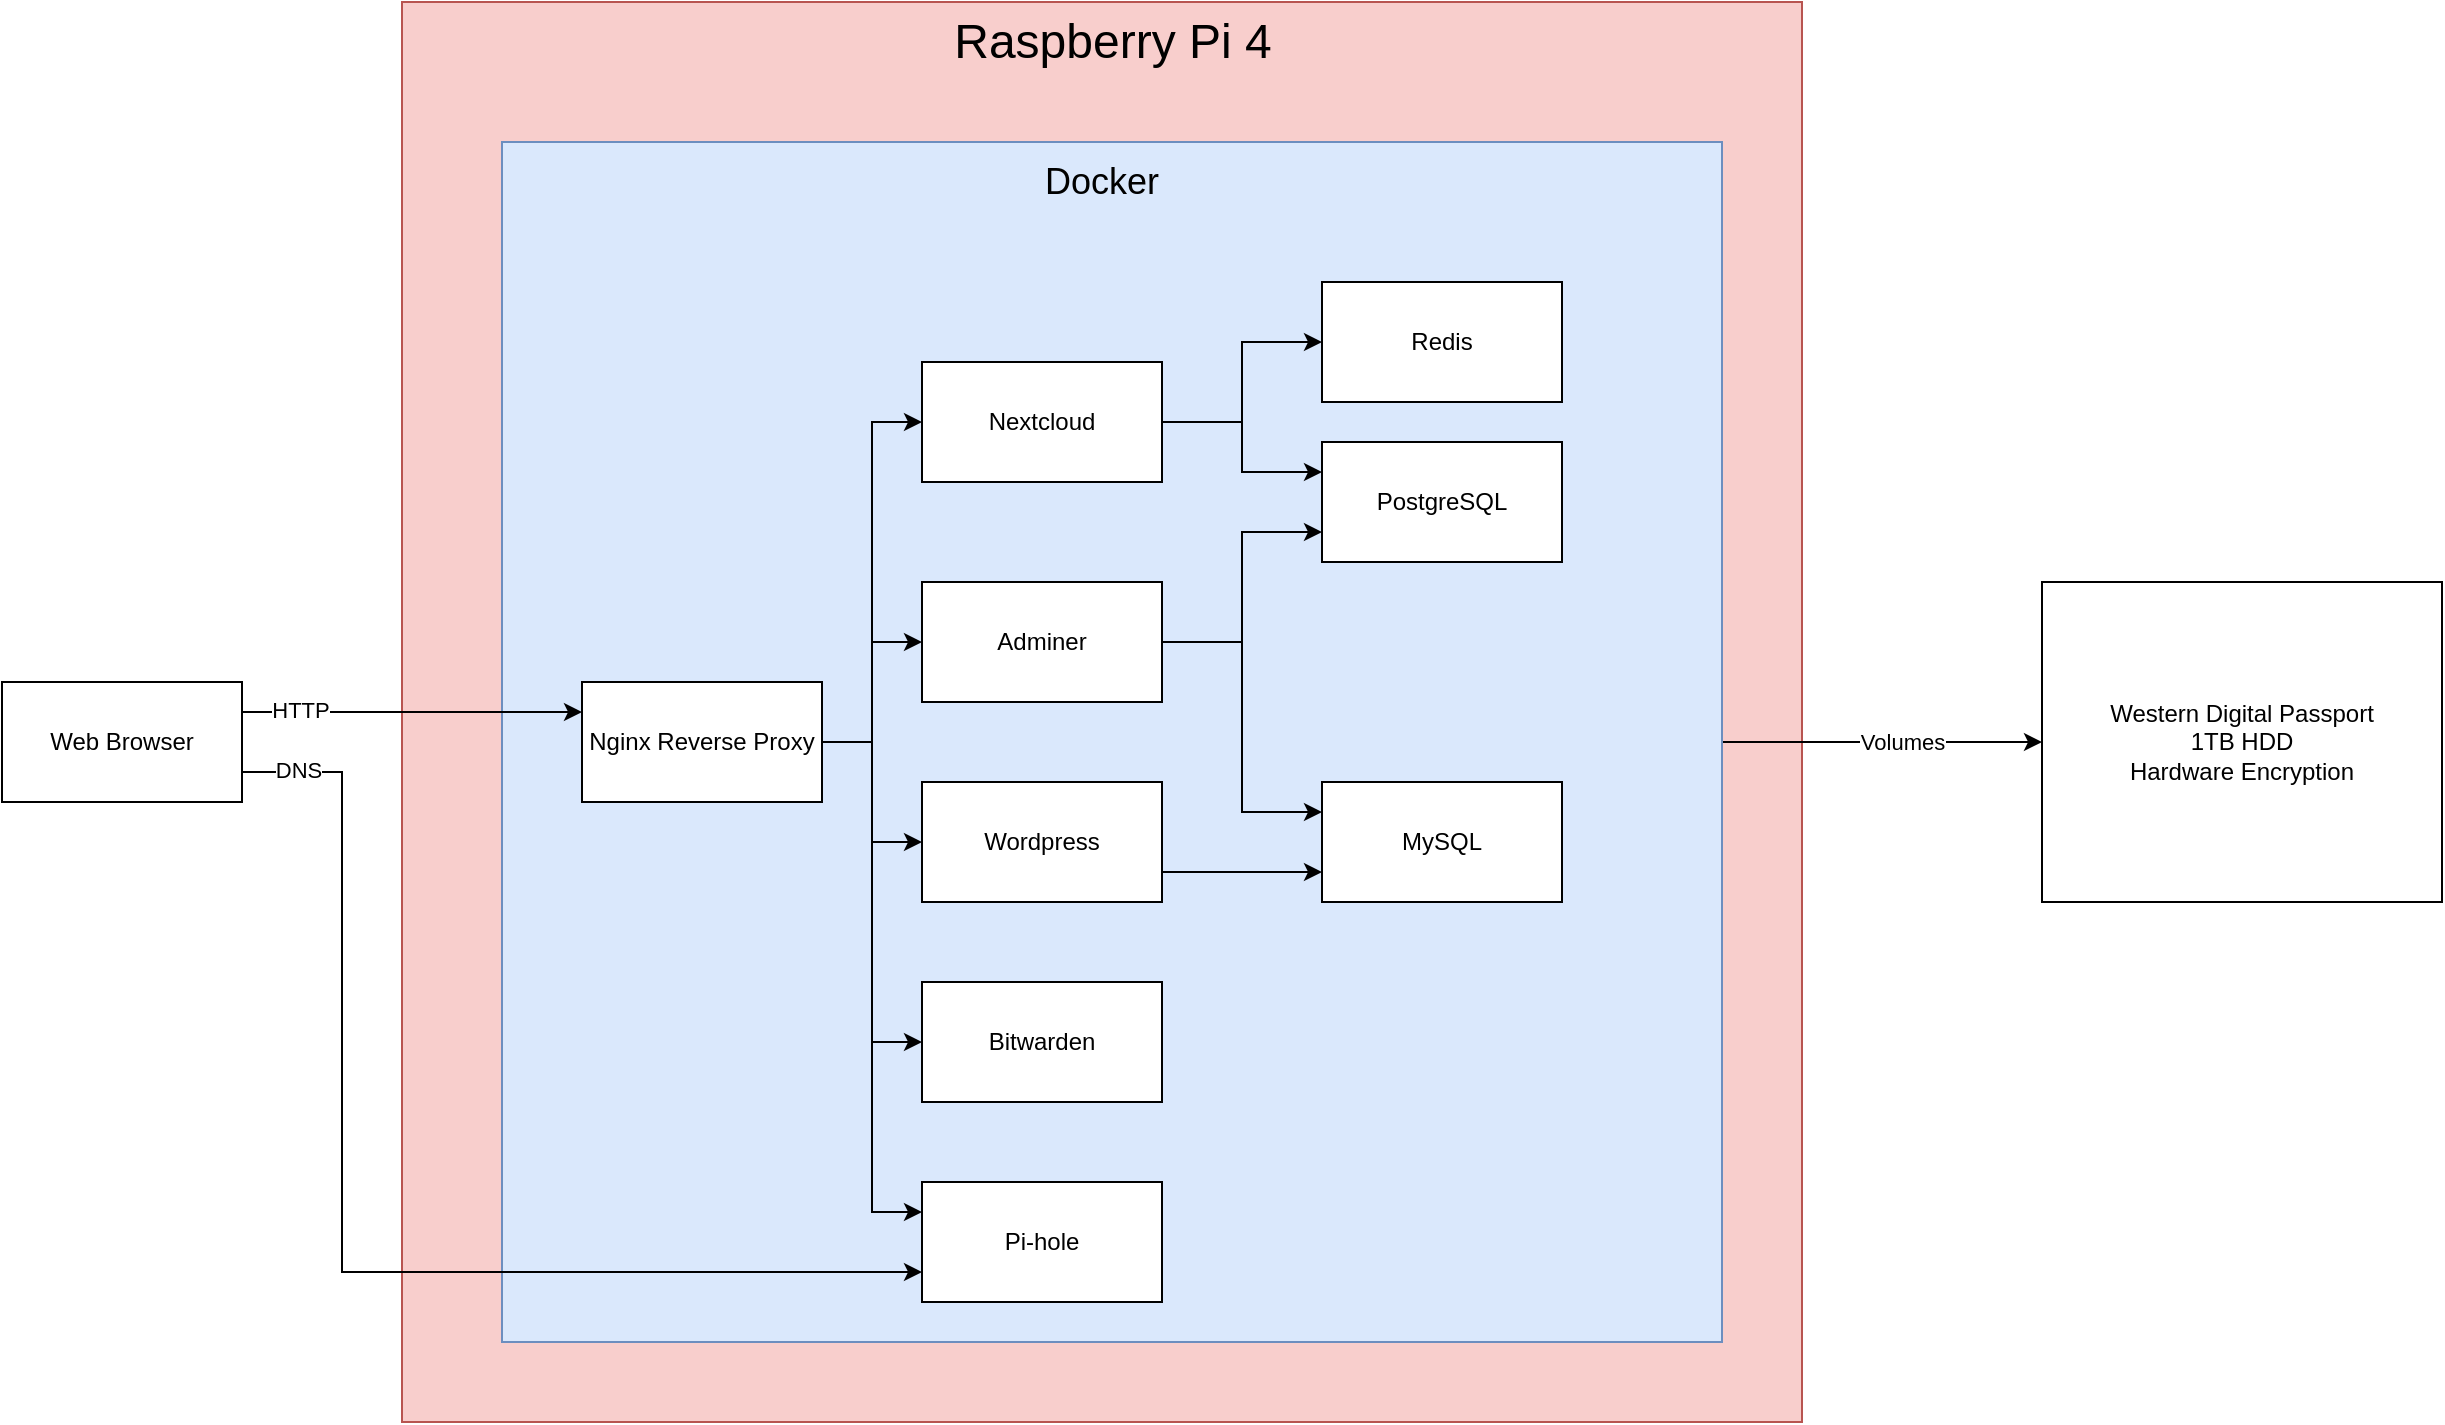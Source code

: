 <mxfile version="13.4.2" type="device"><diagram id="NlpqPmJSXrB_AreGvV6J" name="Page-1"><mxGraphModel dx="1222" dy="1127" grid="1" gridSize="10" guides="1" tooltips="1" connect="1" arrows="1" fold="1" page="1" pageScale="1" pageWidth="850" pageHeight="1100" math="0" shadow="0"><root><mxCell id="0"/><mxCell id="1" parent="0"/><mxCell id="jL-7dRyF_mjRRRE7SujB-20" value="" style="rounded=0;whiteSpace=wrap;html=1;fillColor=#f8cecc;strokeColor=#b85450;" vertex="1" parent="1"><mxGeometry x="240" y="60" width="700" height="710" as="geometry"/></mxCell><mxCell id="jL-7dRyF_mjRRRE7SujB-2" value="&lt;font style=&quot;font-size: 24px&quot;&gt;Raspberry Pi 4&lt;/font&gt;" style="text;html=1;strokeColor=none;fillColor=none;align=center;verticalAlign=middle;whiteSpace=wrap;rounded=0;" vertex="1" parent="1"><mxGeometry x="502.5" y="70" width="185" height="20" as="geometry"/></mxCell><mxCell id="jL-7dRyF_mjRRRE7SujB-22" style="edgeStyle=orthogonalEdgeStyle;rounded=0;orthogonalLoop=1;jettySize=auto;html=1;entryX=0;entryY=0.5;entryDx=0;entryDy=0;" edge="1" parent="1" source="jL-7dRyF_mjRRRE7SujB-5" target="jL-7dRyF_mjRRRE7SujB-21"><mxGeometry relative="1" as="geometry"/></mxCell><mxCell id="jL-7dRyF_mjRRRE7SujB-23" value="Volumes" style="edgeLabel;html=1;align=center;verticalAlign=middle;resizable=0;points=[];" vertex="1" connectable="0" parent="jL-7dRyF_mjRRRE7SujB-22"><mxGeometry x="0.2" relative="1" as="geometry"><mxPoint x="-6" as="offset"/></mxGeometry></mxCell><mxCell id="jL-7dRyF_mjRRRE7SujB-5" value="" style="rounded=0;whiteSpace=wrap;html=1;fillColor=#dae8fc;strokeColor=#6c8ebf;" vertex="1" parent="1"><mxGeometry x="290" y="130" width="610" height="600" as="geometry"/></mxCell><mxCell id="jL-7dRyF_mjRRRE7SujB-6" value="&lt;font style=&quot;font-size: 18px&quot;&gt;Docker&lt;/font&gt;" style="text;html=1;strokeColor=none;fillColor=none;align=center;verticalAlign=middle;whiteSpace=wrap;rounded=0;" vertex="1" parent="1"><mxGeometry x="570" y="140" width="40" height="20" as="geometry"/></mxCell><mxCell id="jL-7dRyF_mjRRRE7SujB-7" value="PostgreSQL" style="rounded=0;whiteSpace=wrap;html=1;" vertex="1" parent="1"><mxGeometry x="700" y="280" width="120" height="60" as="geometry"/></mxCell><mxCell id="jL-7dRyF_mjRRRE7SujB-8" value="Redis" style="rounded=0;whiteSpace=wrap;html=1;" vertex="1" parent="1"><mxGeometry x="700" y="200" width="120" height="60" as="geometry"/></mxCell><mxCell id="jL-7dRyF_mjRRRE7SujB-10" style="edgeStyle=orthogonalEdgeStyle;rounded=0;orthogonalLoop=1;jettySize=auto;html=1;entryX=0;entryY=0.25;entryDx=0;entryDy=0;" edge="1" parent="1" source="jL-7dRyF_mjRRRE7SujB-9" target="jL-7dRyF_mjRRRE7SujB-7"><mxGeometry relative="1" as="geometry"/></mxCell><mxCell id="jL-7dRyF_mjRRRE7SujB-11" style="edgeStyle=orthogonalEdgeStyle;rounded=0;orthogonalLoop=1;jettySize=auto;html=1;" edge="1" parent="1" source="jL-7dRyF_mjRRRE7SujB-9" target="jL-7dRyF_mjRRRE7SujB-8"><mxGeometry relative="1" as="geometry"/></mxCell><mxCell id="jL-7dRyF_mjRRRE7SujB-9" value="Nextcloud" style="rounded=0;whiteSpace=wrap;html=1;" vertex="1" parent="1"><mxGeometry x="500" y="240" width="120" height="60" as="geometry"/></mxCell><mxCell id="jL-7dRyF_mjRRRE7SujB-12" value="Bitwarden" style="rounded=0;whiteSpace=wrap;html=1;" vertex="1" parent="1"><mxGeometry x="500" y="550" width="120" height="60" as="geometry"/></mxCell><mxCell id="jL-7dRyF_mjRRRE7SujB-15" style="edgeStyle=orthogonalEdgeStyle;rounded=0;orthogonalLoop=1;jettySize=auto;html=1;entryX=0;entryY=0.75;entryDx=0;entryDy=0;exitX=1;exitY=0.75;exitDx=0;exitDy=0;" edge="1" parent="1" source="jL-7dRyF_mjRRRE7SujB-13" target="jL-7dRyF_mjRRRE7SujB-14"><mxGeometry relative="1" as="geometry"/></mxCell><mxCell id="jL-7dRyF_mjRRRE7SujB-13" value="Wordpress" style="rounded=0;whiteSpace=wrap;html=1;" vertex="1" parent="1"><mxGeometry x="500" y="450" width="120" height="60" as="geometry"/></mxCell><mxCell id="jL-7dRyF_mjRRRE7SujB-14" value="MySQL" style="rounded=0;whiteSpace=wrap;html=1;" vertex="1" parent="1"><mxGeometry x="700" y="450" width="120" height="60" as="geometry"/></mxCell><mxCell id="jL-7dRyF_mjRRRE7SujB-17" style="edgeStyle=orthogonalEdgeStyle;rounded=0;orthogonalLoop=1;jettySize=auto;html=1;entryX=0;entryY=0.75;entryDx=0;entryDy=0;" edge="1" parent="1" source="jL-7dRyF_mjRRRE7SujB-16" target="jL-7dRyF_mjRRRE7SujB-7"><mxGeometry relative="1" as="geometry"/></mxCell><mxCell id="jL-7dRyF_mjRRRE7SujB-18" style="edgeStyle=orthogonalEdgeStyle;rounded=0;orthogonalLoop=1;jettySize=auto;html=1;entryX=0;entryY=0.25;entryDx=0;entryDy=0;" edge="1" parent="1" source="jL-7dRyF_mjRRRE7SujB-16" target="jL-7dRyF_mjRRRE7SujB-14"><mxGeometry relative="1" as="geometry"/></mxCell><mxCell id="jL-7dRyF_mjRRRE7SujB-16" value="Adminer" style="rounded=0;whiteSpace=wrap;html=1;" vertex="1" parent="1"><mxGeometry x="500" y="350" width="120" height="60" as="geometry"/></mxCell><mxCell id="jL-7dRyF_mjRRRE7SujB-19" value="Pi-hole" style="rounded=0;whiteSpace=wrap;html=1;" vertex="1" parent="1"><mxGeometry x="500" y="650" width="120" height="60" as="geometry"/></mxCell><mxCell id="jL-7dRyF_mjRRRE7SujB-21" value="Western Digital Passport&lt;br&gt;&lt;div&gt;1TB HDD&lt;/div&gt;Hardware Encryption" style="rounded=0;whiteSpace=wrap;html=1;" vertex="1" parent="1"><mxGeometry x="1060" y="350" width="200" height="160" as="geometry"/></mxCell><mxCell id="jL-7dRyF_mjRRRE7SujB-25" style="edgeStyle=orthogonalEdgeStyle;rounded=0;orthogonalLoop=1;jettySize=auto;html=1;entryX=0;entryY=0.75;entryDx=0;entryDy=0;exitX=1;exitY=0.75;exitDx=0;exitDy=0;" edge="1" parent="1" source="jL-7dRyF_mjRRRE7SujB-33" target="jL-7dRyF_mjRRRE7SujB-19"><mxGeometry relative="1" as="geometry"><Array as="points"><mxPoint x="210" y="445"/><mxPoint x="210" y="695"/></Array></mxGeometry></mxCell><mxCell id="jL-7dRyF_mjRRRE7SujB-26" value="DNS" style="edgeLabel;html=1;align=center;verticalAlign=middle;resizable=0;points=[];" vertex="1" connectable="0" parent="jL-7dRyF_mjRRRE7SujB-25"><mxGeometry x="-0.648" y="-2" relative="1" as="geometry"><mxPoint x="-20" y="-55" as="offset"/></mxGeometry></mxCell><mxCell id="jL-7dRyF_mjRRRE7SujB-28" style="edgeStyle=orthogonalEdgeStyle;rounded=0;orthogonalLoop=1;jettySize=auto;html=1;entryX=0;entryY=0.5;entryDx=0;entryDy=0;" edge="1" parent="1" source="jL-7dRyF_mjRRRE7SujB-27" target="jL-7dRyF_mjRRRE7SujB-9"><mxGeometry relative="1" as="geometry"/></mxCell><mxCell id="jL-7dRyF_mjRRRE7SujB-29" style="edgeStyle=orthogonalEdgeStyle;rounded=0;orthogonalLoop=1;jettySize=auto;html=1;entryX=0;entryY=0.5;entryDx=0;entryDy=0;" edge="1" parent="1" source="jL-7dRyF_mjRRRE7SujB-27" target="jL-7dRyF_mjRRRE7SujB-16"><mxGeometry relative="1" as="geometry"/></mxCell><mxCell id="jL-7dRyF_mjRRRE7SujB-30" style="edgeStyle=orthogonalEdgeStyle;rounded=0;orthogonalLoop=1;jettySize=auto;html=1;" edge="1" parent="1" source="jL-7dRyF_mjRRRE7SujB-27" target="jL-7dRyF_mjRRRE7SujB-13"><mxGeometry relative="1" as="geometry"/></mxCell><mxCell id="jL-7dRyF_mjRRRE7SujB-31" style="edgeStyle=orthogonalEdgeStyle;rounded=0;orthogonalLoop=1;jettySize=auto;html=1;entryX=0;entryY=0.5;entryDx=0;entryDy=0;" edge="1" parent="1" source="jL-7dRyF_mjRRRE7SujB-27" target="jL-7dRyF_mjRRRE7SujB-12"><mxGeometry relative="1" as="geometry"/></mxCell><mxCell id="jL-7dRyF_mjRRRE7SujB-32" style="edgeStyle=orthogonalEdgeStyle;rounded=0;orthogonalLoop=1;jettySize=auto;html=1;entryX=0;entryY=0.25;entryDx=0;entryDy=0;" edge="1" parent="1" source="jL-7dRyF_mjRRRE7SujB-27" target="jL-7dRyF_mjRRRE7SujB-19"><mxGeometry relative="1" as="geometry"/></mxCell><mxCell id="jL-7dRyF_mjRRRE7SujB-27" value="Nginx Reverse Proxy" style="rounded=0;whiteSpace=wrap;html=1;" vertex="1" parent="1"><mxGeometry x="330" y="400" width="120" height="60" as="geometry"/></mxCell><mxCell id="jL-7dRyF_mjRRRE7SujB-34" style="edgeStyle=orthogonalEdgeStyle;rounded=0;orthogonalLoop=1;jettySize=auto;html=1;exitX=1;exitY=0.25;exitDx=0;exitDy=0;entryX=0;entryY=0.25;entryDx=0;entryDy=0;" edge="1" parent="1" source="jL-7dRyF_mjRRRE7SujB-33" target="jL-7dRyF_mjRRRE7SujB-27"><mxGeometry relative="1" as="geometry"/></mxCell><mxCell id="jL-7dRyF_mjRRRE7SujB-37" value="&lt;div&gt;HTTP&lt;/div&gt;" style="edgeLabel;html=1;align=center;verticalAlign=middle;resizable=0;points=[];" vertex="1" connectable="0" parent="jL-7dRyF_mjRRRE7SujB-34"><mxGeometry x="-0.729" y="4" relative="1" as="geometry"><mxPoint x="6" y="3" as="offset"/></mxGeometry></mxCell><mxCell id="jL-7dRyF_mjRRRE7SujB-33" value="Web Browser" style="rounded=0;whiteSpace=wrap;html=1;" vertex="1" parent="1"><mxGeometry x="40" y="400" width="120" height="60" as="geometry"/></mxCell></root></mxGraphModel></diagram></mxfile>